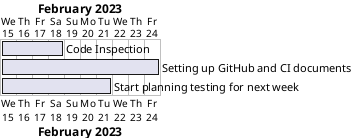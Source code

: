 @startgantt

Project starts 2023-2-15

[Code Inspection] starts 2023-2-15 and lasts 4 days
[Setting up GitHub and CI documents] starts 2023-2-15 and lasts 10 days
[Start planning testing for next week] starts 2023-2-15 and lasts 7 days



@endgantt
